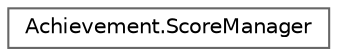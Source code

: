digraph "Graphical Class Hierarchy"
{
 // LATEX_PDF_SIZE
  bgcolor="transparent";
  edge [fontname=Helvetica,fontsize=10,labelfontname=Helvetica,labelfontsize=10];
  node [fontname=Helvetica,fontsize=10,shape=box,height=0.2,width=0.4];
  rankdir="LR";
  Node0 [id="Node000000",label="Achievement.ScoreManager",height=0.2,width=0.4,color="grey40", fillcolor="white", style="filled",URL="$class_achievement_1_1_score_manager.html",tooltip=" "];
}
